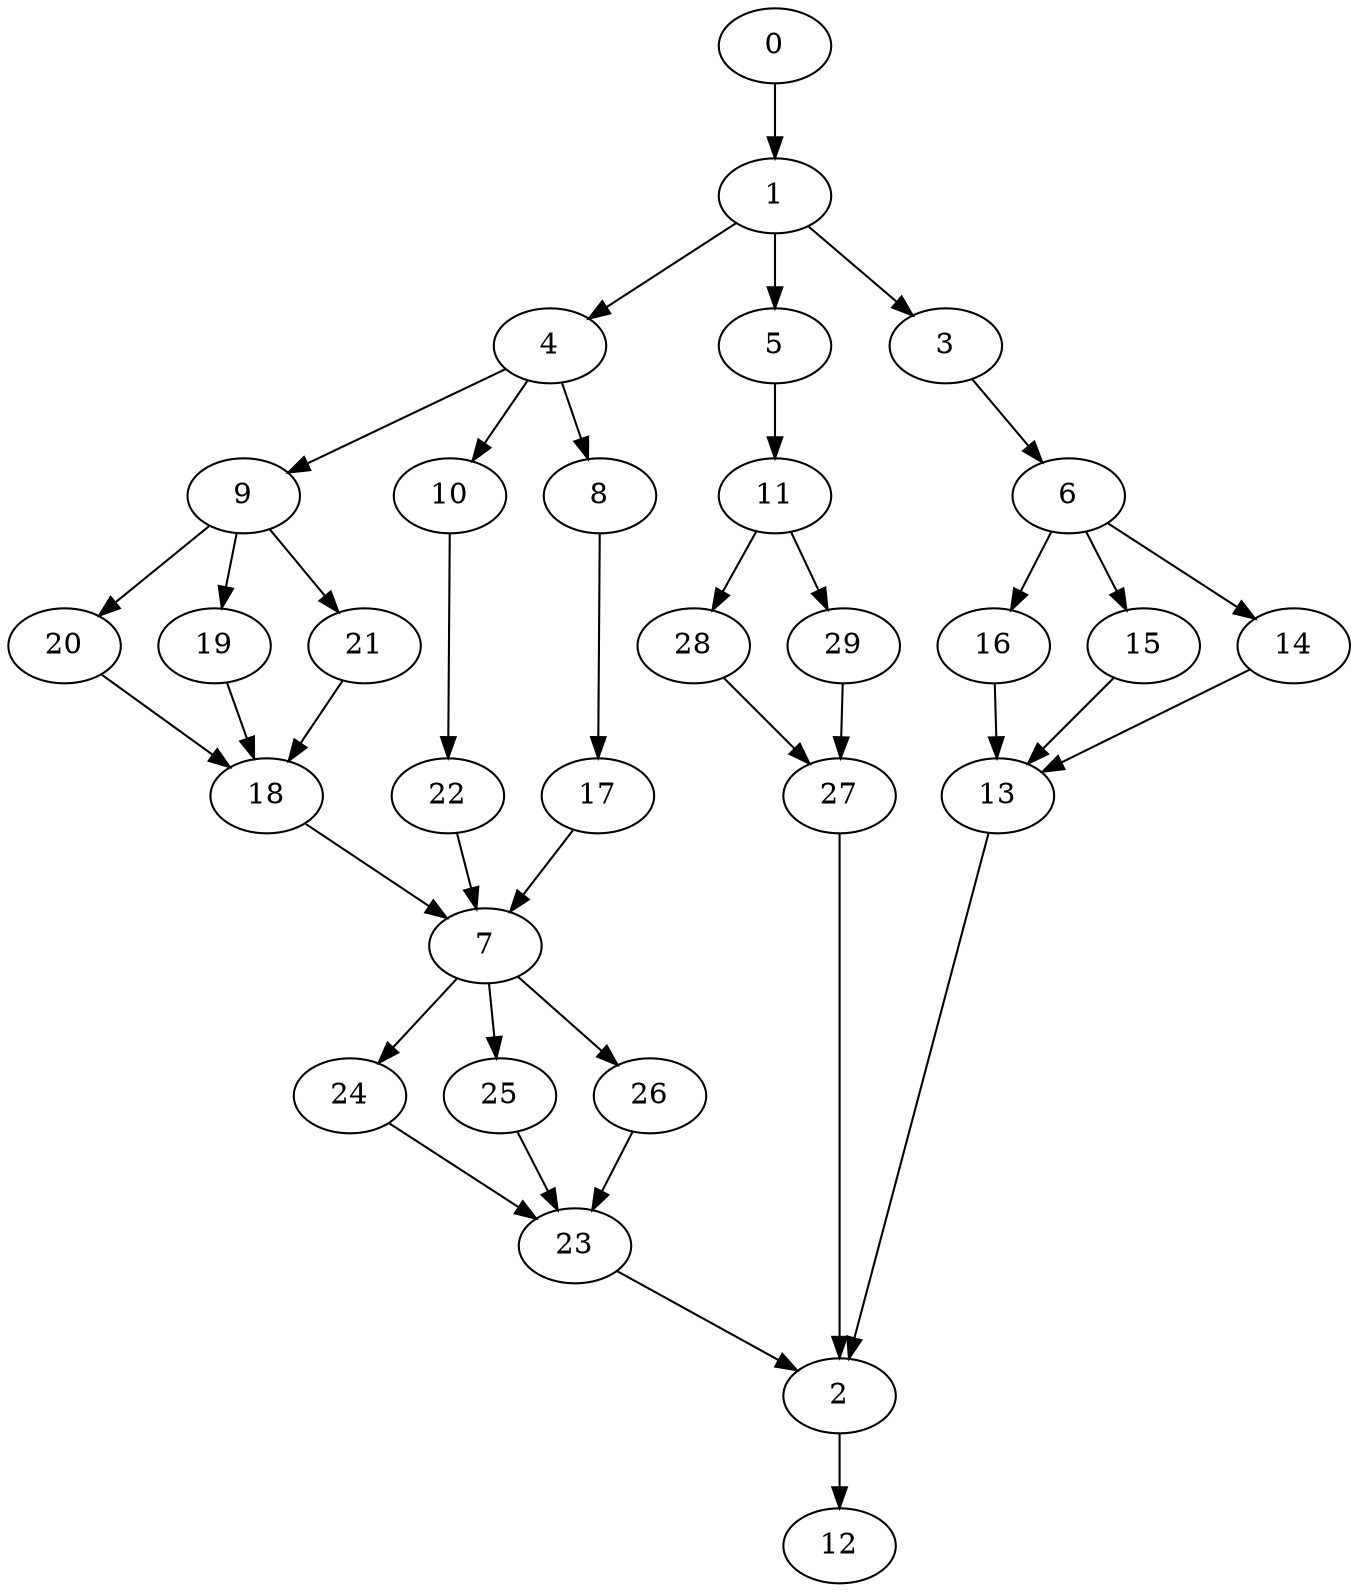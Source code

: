 digraph "SeriesParallel-MaxBf-3_Nodes_30_CCR_9.99_WeightType_Random#3" {
	graph ["Duplicate states"=0,
		GraphType=S_P,
		"Max states in OPEN"=0,
		Modes="120000ms; topo-ordered tasks, ; Pruning: task equivalence, fixed order ready list, ; F-value: ; Optimisation: best schedule length (\
SL) optimisation on equal, ",
		NumberOfTasks=30,
		"Pruned using list schedule length"=1887938,
		"States removed from OPEN"=0,
		TargetSystem="Homogeneous-4",
		"Time to schedule (ms)"=1774,
		"Total idle time"=72,
		"Total schedule length"=110,
		"Total sequential time"=177,
		"Total states created"=4084196
	];
	0	["Finish time"=7,
		Processor=0,
		"Start time"=0,
		Weight=7];
	1	["Finish time"=12,
		Processor=0,
		"Start time"=7,
		Weight=5];
	0 -> 1	[Weight=32];
	4	["Finish time"=19,
		Processor=0,
		"Start time"=12,
		Weight=7];
	1 -> 4	[Weight=56];
	5	["Finish time"=45,
		Processor=1,
		"Start time"=36,
		Weight=9];
	1 -> 5	[Weight=24];
	3	["Finish time"=42,
		Processor=2,
		"Start time"=36,
		Weight=6];
	1 -> 3	[Weight=24];
	9	["Finish time"=45,
		Processor=0,
		"Start time"=40,
		Weight=5];
	4 -> 9	[Weight=40];
	10	["Finish time"=35,
		Processor=0,
		"Start time"=26,
		Weight=9];
	4 -> 10	[Weight=16];
	8	["Finish time"=21,
		Processor=0,
		"Start time"=19,
		Weight=2];
	4 -> 8	[Weight=24];
	20	["Finish time"=62,
		Processor=0,
		"Start time"=59,
		Weight=3];
	9 -> 20	[Weight=32];
	19	["Finish time"=59,
		Processor=0,
		"Start time"=51,
		Weight=8];
	9 -> 19	[Weight=40];
	21	["Finish time"=51,
		Processor=0,
		"Start time"=45,
		Weight=6];
	9 -> 21	[Weight=56];
	22	["Finish time"=40,
		Processor=0,
		"Start time"=35,
		Weight=5];
	10 -> 22	[Weight=56];
	18	["Finish time"=71,
		Processor=0,
		"Start time"=62,
		Weight=9];
	20 -> 18	[Weight=48];
	19 -> 18	[Weight=40];
	17	["Finish time"=26,
		Processor=0,
		"Start time"=21,
		Weight=5];
	8 -> 17	[Weight=48];
	21 -> 18	[Weight=16];
	7	["Finish time"=73,
		Processor=0,
		"Start time"=71,
		Weight=2];
	22 -> 7	[Weight=80];
	18 -> 7	[Weight=64];
	17 -> 7	[Weight=64];
	11	["Finish time"=51,
		Processor=1,
		"Start time"=45,
		Weight=6];
	5 -> 11	[Weight=64];
	6	["Finish time"=45,
		Processor=2,
		"Start time"=42,
		Weight=3];
	3 -> 6	[Weight=56];
	24	["Finish time"=91,
		Processor=0,
		"Start time"=86,
		Weight=5];
	7 -> 24	[Weight=40];
	25	["Finish time"=86,
		Processor=0,
		"Start time"=78,
		Weight=8];
	7 -> 25	[Weight=32];
	26	["Finish time"=78,
		Processor=0,
		"Start time"=73,
		Weight=5];
	7 -> 26	[Weight=48];
	28	["Finish time"=54,
		Processor=1,
		"Start time"=51,
		Weight=3];
	11 -> 28	[Weight=72];
	29	["Finish time"=59,
		Processor=1,
		"Start time"=54,
		Weight=5];
	11 -> 29	[Weight=24];
	16	["Finish time"=53,
		Processor=2,
		"Start time"=45,
		Weight=8];
	6 -> 16	[Weight=64];
	15	["Finish time"=70,
		Processor=2,
		"Start time"=63,
		Weight=7];
	6 -> 15	[Weight=32];
	14	["Finish time"=63,
		Processor=2,
		"Start time"=53,
		Weight=10];
	6 -> 14	[Weight=56];
	23	["Finish time"=94,
		Processor=0,
		"Start time"=91,
		Weight=3];
	24 -> 23	[Weight=72];
	25 -> 23	[Weight=48];
	26 -> 23	[Weight=48];
	13	["Finish time"=80,
		Processor=2,
		"Start time"=70,
		Weight=10];
	16 -> 13	[Weight=64];
	27	["Finish time"=100,
		Processor=0,
		"Start time"=94,
		Weight=6];
	28 -> 27	[Weight=40];
	15 -> 13	[Weight=48];
	2	["Finish time"=102,
		Processor=0,
		"Start time"=100,
		Weight=2];
	23 -> 2	[Weight=72];
	29 -> 27	[Weight=16];
	14 -> 13	[Weight=24];
	27 -> 2	[Weight=40];
	13 -> 2	[Weight=16];
	12	["Finish time"=110,
		Processor=0,
		"Start time"=102,
		Weight=8];
	2 -> 12	[Weight=32];
}
